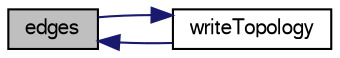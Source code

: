 digraph "edges"
{
  bgcolor="transparent";
  edge [fontname="FreeSans",fontsize="10",labelfontname="FreeSans",labelfontsize="10"];
  node [fontname="FreeSans",fontsize="10",shape=record];
  rankdir="LR";
  Node130 [label="edges",height=0.2,width=0.4,color="black", fillcolor="grey75", style="filled", fontcolor="black"];
  Node130 -> Node131 [dir="back",color="midnightblue",fontsize="10",style="solid",fontname="FreeSans"];
  Node131 [label="writeTopology",height=0.2,width=0.4,color="black",URL="$a24718.html#af73adb4aeceabd97bd04d34f0fc1349f",tooltip="Writes edges of blockMesh in OBJ format. "];
  Node131 -> Node130 [dir="back",color="midnightblue",fontsize="10",style="solid",fontname="FreeSans"];
}
